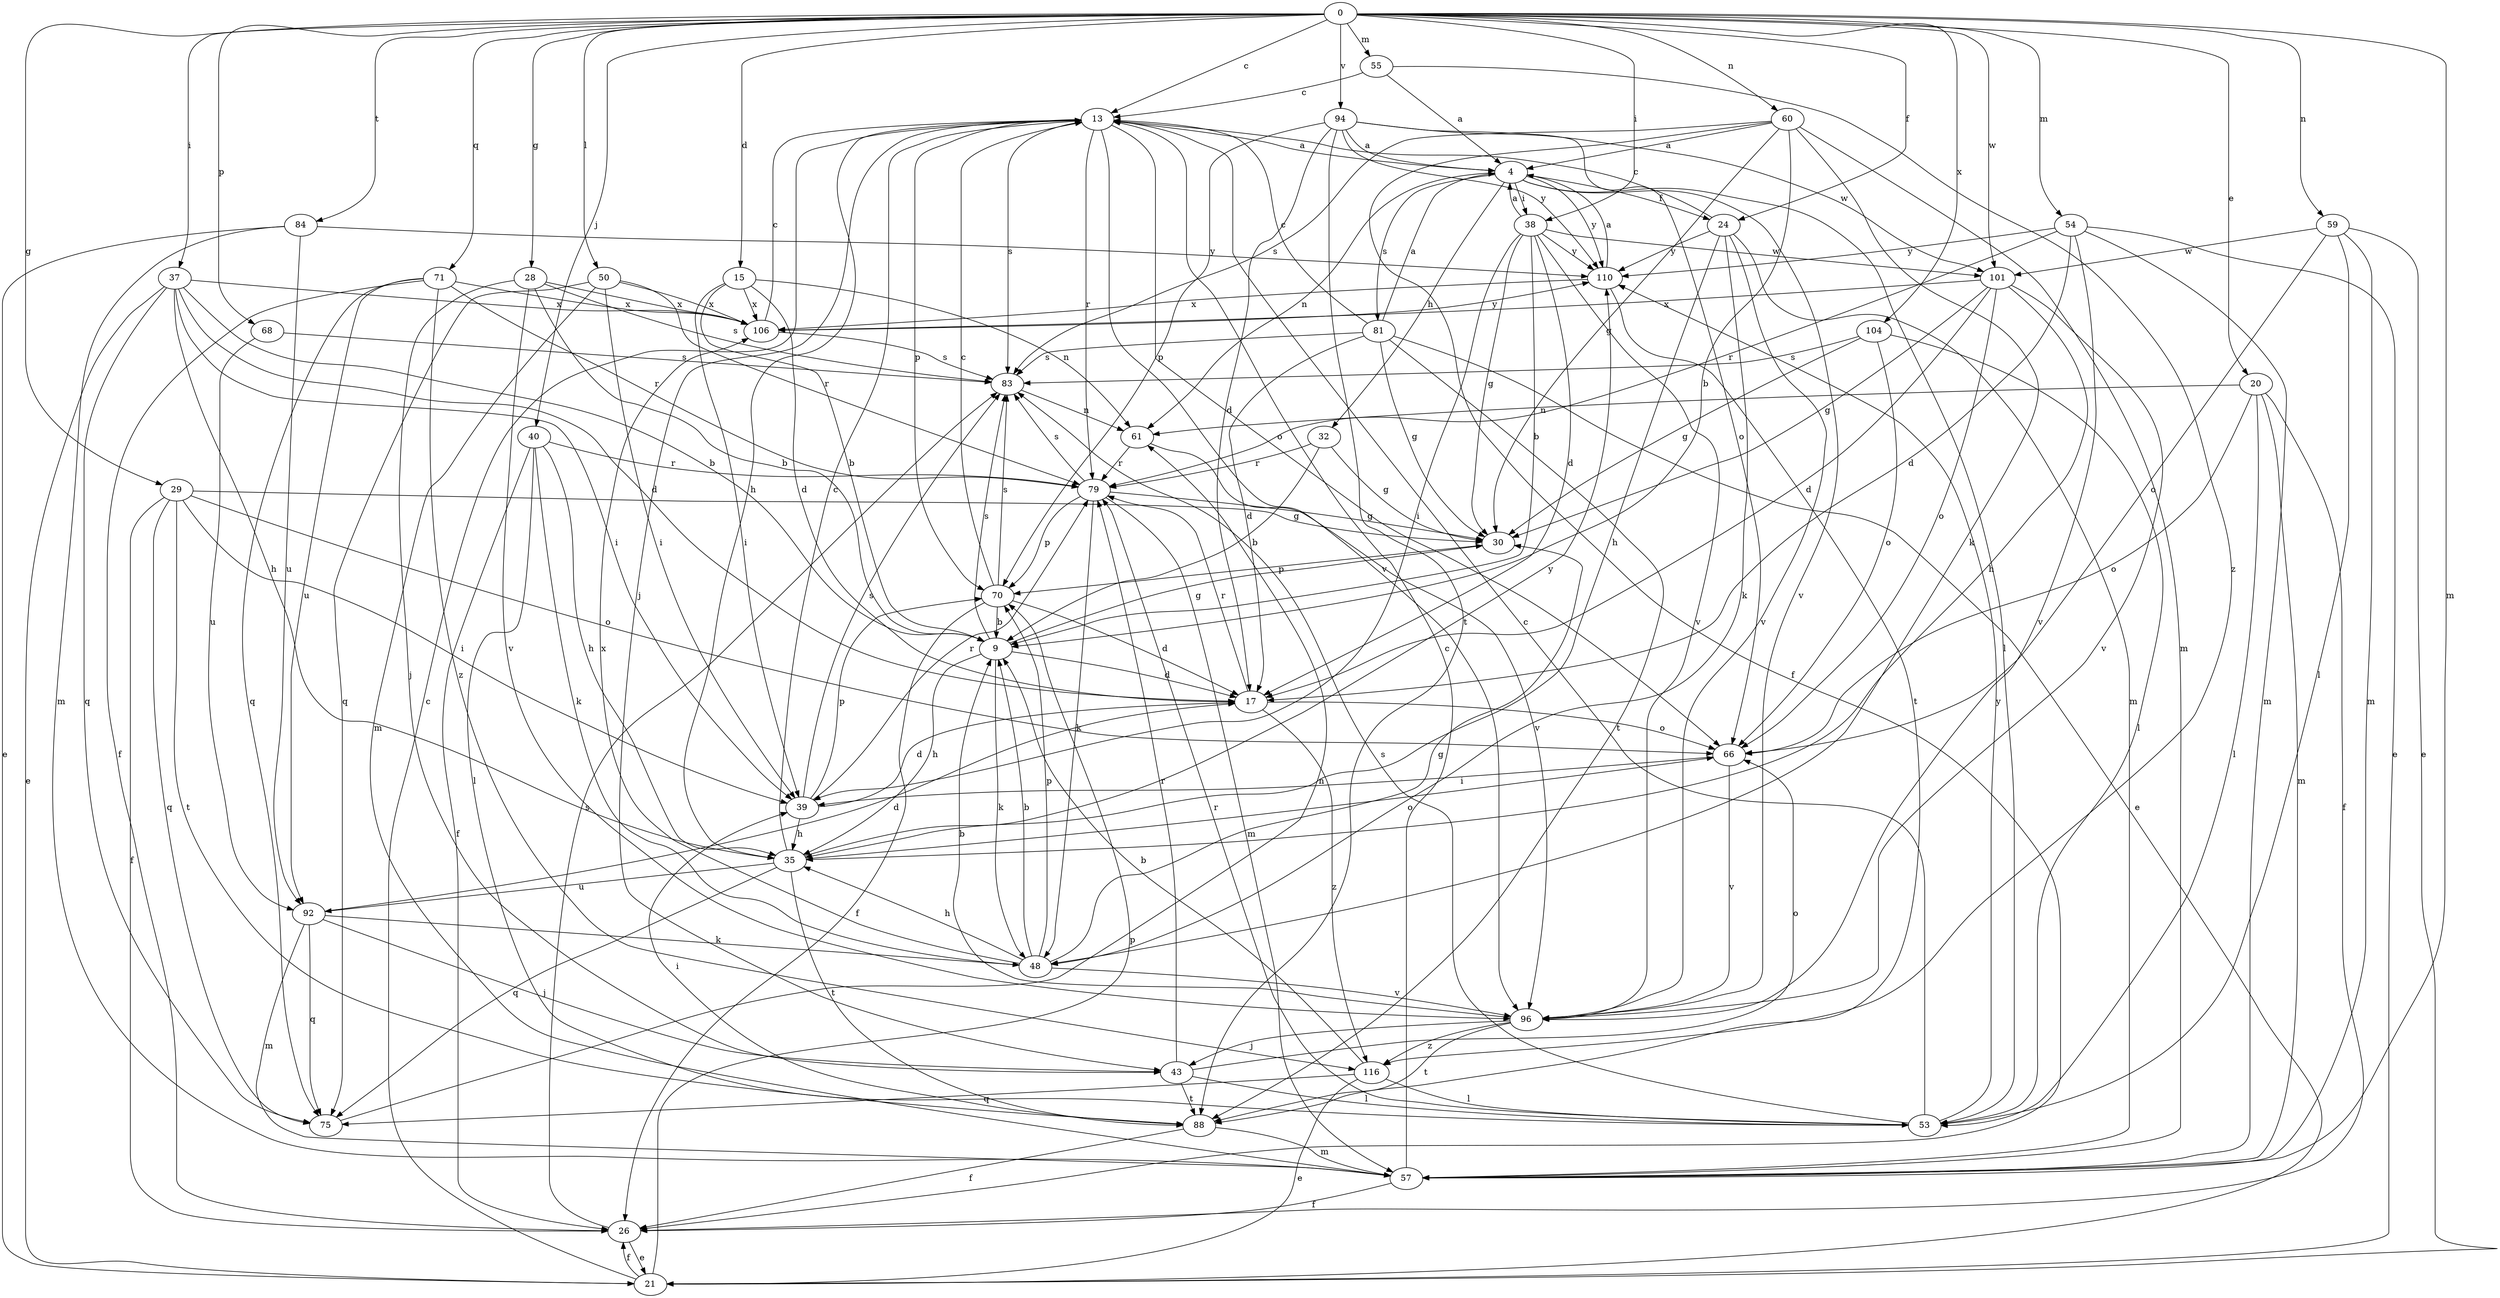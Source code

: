 strict digraph  {
0;
4;
9;
13;
15;
17;
20;
21;
24;
26;
28;
29;
30;
32;
35;
37;
38;
39;
40;
43;
48;
50;
53;
54;
55;
57;
59;
60;
61;
66;
68;
70;
71;
75;
79;
81;
83;
84;
88;
92;
94;
96;
101;
104;
106;
110;
116;
0 -> 13  [label=c];
0 -> 15  [label=d];
0 -> 20  [label=e];
0 -> 24  [label=f];
0 -> 28  [label=g];
0 -> 29  [label=g];
0 -> 37  [label=i];
0 -> 38  [label=i];
0 -> 40  [label=j];
0 -> 50  [label=l];
0 -> 54  [label=m];
0 -> 55  [label=m];
0 -> 57  [label=m];
0 -> 59  [label=n];
0 -> 60  [label=n];
0 -> 68  [label=p];
0 -> 71  [label=q];
0 -> 84  [label=t];
0 -> 94  [label=v];
0 -> 101  [label=w];
0 -> 104  [label=x];
4 -> 24  [label=f];
4 -> 32  [label=h];
4 -> 38  [label=i];
4 -> 53  [label=l];
4 -> 61  [label=n];
4 -> 81  [label=s];
4 -> 96  [label=v];
4 -> 110  [label=y];
9 -> 17  [label=d];
9 -> 30  [label=g];
9 -> 35  [label=h];
9 -> 48  [label=k];
9 -> 83  [label=s];
13 -> 4  [label=a];
13 -> 35  [label=h];
13 -> 43  [label=j];
13 -> 66  [label=o];
13 -> 70  [label=p];
13 -> 79  [label=r];
13 -> 83  [label=s];
13 -> 96  [label=v];
15 -> 9  [label=b];
15 -> 17  [label=d];
15 -> 39  [label=i];
15 -> 61  [label=n];
15 -> 106  [label=x];
17 -> 66  [label=o];
17 -> 79  [label=r];
17 -> 116  [label=z];
20 -> 26  [label=f];
20 -> 53  [label=l];
20 -> 57  [label=m];
20 -> 61  [label=n];
20 -> 66  [label=o];
21 -> 13  [label=c];
21 -> 26  [label=f];
21 -> 70  [label=p];
24 -> 13  [label=c];
24 -> 35  [label=h];
24 -> 48  [label=k];
24 -> 57  [label=m];
24 -> 96  [label=v];
24 -> 110  [label=y];
26 -> 21  [label=e];
26 -> 83  [label=s];
28 -> 9  [label=b];
28 -> 43  [label=j];
28 -> 83  [label=s];
28 -> 96  [label=v];
28 -> 106  [label=x];
29 -> 26  [label=f];
29 -> 30  [label=g];
29 -> 39  [label=i];
29 -> 66  [label=o];
29 -> 75  [label=q];
29 -> 88  [label=t];
30 -> 70  [label=p];
32 -> 9  [label=b];
32 -> 30  [label=g];
32 -> 79  [label=r];
35 -> 13  [label=c];
35 -> 66  [label=o];
35 -> 75  [label=q];
35 -> 88  [label=t];
35 -> 92  [label=u];
35 -> 110  [label=y];
37 -> 9  [label=b];
37 -> 17  [label=d];
37 -> 21  [label=e];
37 -> 35  [label=h];
37 -> 39  [label=i];
37 -> 75  [label=q];
37 -> 106  [label=x];
38 -> 4  [label=a];
38 -> 9  [label=b];
38 -> 17  [label=d];
38 -> 30  [label=g];
38 -> 39  [label=i];
38 -> 96  [label=v];
38 -> 101  [label=w];
38 -> 110  [label=y];
39 -> 17  [label=d];
39 -> 35  [label=h];
39 -> 70  [label=p];
39 -> 79  [label=r];
39 -> 83  [label=s];
40 -> 26  [label=f];
40 -> 35  [label=h];
40 -> 48  [label=k];
40 -> 53  [label=l];
40 -> 79  [label=r];
43 -> 53  [label=l];
43 -> 66  [label=o];
43 -> 79  [label=r];
43 -> 88  [label=t];
48 -> 9  [label=b];
48 -> 30  [label=g];
48 -> 35  [label=h];
48 -> 70  [label=p];
48 -> 96  [label=v];
48 -> 106  [label=x];
50 -> 39  [label=i];
50 -> 57  [label=m];
50 -> 75  [label=q];
50 -> 79  [label=r];
50 -> 106  [label=x];
53 -> 13  [label=c];
53 -> 79  [label=r];
53 -> 83  [label=s];
53 -> 110  [label=y];
54 -> 17  [label=d];
54 -> 21  [label=e];
54 -> 57  [label=m];
54 -> 79  [label=r];
54 -> 96  [label=v];
54 -> 110  [label=y];
55 -> 4  [label=a];
55 -> 13  [label=c];
55 -> 116  [label=z];
57 -> 13  [label=c];
57 -> 26  [label=f];
59 -> 21  [label=e];
59 -> 53  [label=l];
59 -> 57  [label=m];
59 -> 66  [label=o];
59 -> 101  [label=w];
60 -> 4  [label=a];
60 -> 9  [label=b];
60 -> 26  [label=f];
60 -> 30  [label=g];
60 -> 48  [label=k];
60 -> 57  [label=m];
60 -> 83  [label=s];
61 -> 79  [label=r];
61 -> 96  [label=v];
66 -> 39  [label=i];
66 -> 96  [label=v];
68 -> 83  [label=s];
68 -> 92  [label=u];
70 -> 9  [label=b];
70 -> 13  [label=c];
70 -> 17  [label=d];
70 -> 26  [label=f];
70 -> 83  [label=s];
71 -> 26  [label=f];
71 -> 75  [label=q];
71 -> 79  [label=r];
71 -> 92  [label=u];
71 -> 106  [label=x];
71 -> 116  [label=z];
75 -> 61  [label=n];
79 -> 30  [label=g];
79 -> 48  [label=k];
79 -> 57  [label=m];
79 -> 70  [label=p];
79 -> 83  [label=s];
81 -> 4  [label=a];
81 -> 13  [label=c];
81 -> 17  [label=d];
81 -> 21  [label=e];
81 -> 30  [label=g];
81 -> 83  [label=s];
81 -> 88  [label=t];
83 -> 61  [label=n];
84 -> 21  [label=e];
84 -> 57  [label=m];
84 -> 92  [label=u];
84 -> 110  [label=y];
88 -> 26  [label=f];
88 -> 39  [label=i];
88 -> 57  [label=m];
92 -> 17  [label=d];
92 -> 43  [label=j];
92 -> 48  [label=k];
92 -> 57  [label=m];
92 -> 75  [label=q];
94 -> 4  [label=a];
94 -> 17  [label=d];
94 -> 66  [label=o];
94 -> 70  [label=p];
94 -> 88  [label=t];
94 -> 101  [label=w];
94 -> 110  [label=y];
96 -> 9  [label=b];
96 -> 43  [label=j];
96 -> 88  [label=t];
96 -> 116  [label=z];
101 -> 17  [label=d];
101 -> 30  [label=g];
101 -> 35  [label=h];
101 -> 66  [label=o];
101 -> 96  [label=v];
101 -> 106  [label=x];
104 -> 30  [label=g];
104 -> 53  [label=l];
104 -> 66  [label=o];
104 -> 83  [label=s];
106 -> 13  [label=c];
106 -> 83  [label=s];
106 -> 110  [label=y];
110 -> 4  [label=a];
110 -> 88  [label=t];
110 -> 106  [label=x];
116 -> 9  [label=b];
116 -> 21  [label=e];
116 -> 53  [label=l];
116 -> 75  [label=q];
}
